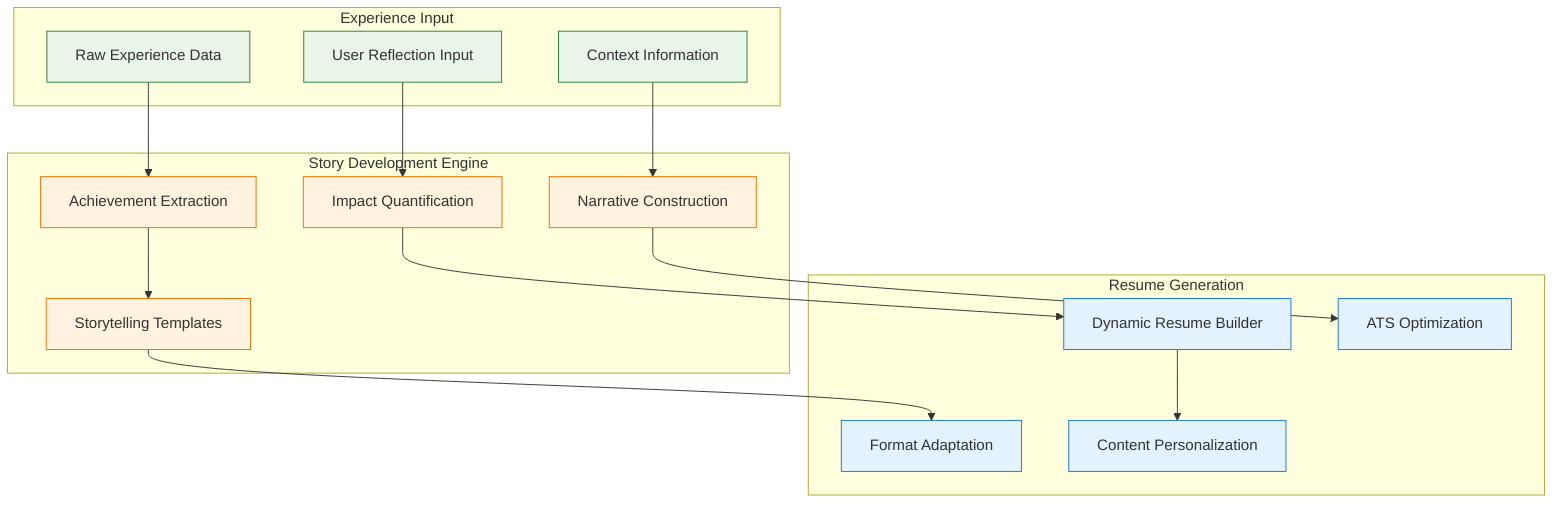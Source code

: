 graph TB
    subgraph "Experience Input"
        A[Raw Experience Data]
        B[User Reflection Input]
        C[Context Information]
    end
    
    subgraph "Story Development Engine"
        D[Achievement Extraction]
        E[Impact Quantification]
        F[Narrative Construction]
        G[Storytelling Templates]
    end
    
    subgraph "Resume Generation"
        H[Dynamic Resume Builder]
        I[ATS Optimization]
        J[Format Adaptation]
        K[Content Personalization]
    end
    
    A --> D
    B --> E
    C --> F
    D --> G
    E --> H
    F --> I
    G --> J
    H --> K
    
    classDef input fill:#e8f5e8,stroke:#2e7d32
    classDef processing fill:#fff3e0,stroke:#ef6c00
    classDef output fill:#e3f2fd,stroke:#1976d2
    
    class A,B,C input
    class D,E,F,G processing
    class H,I,J,K output